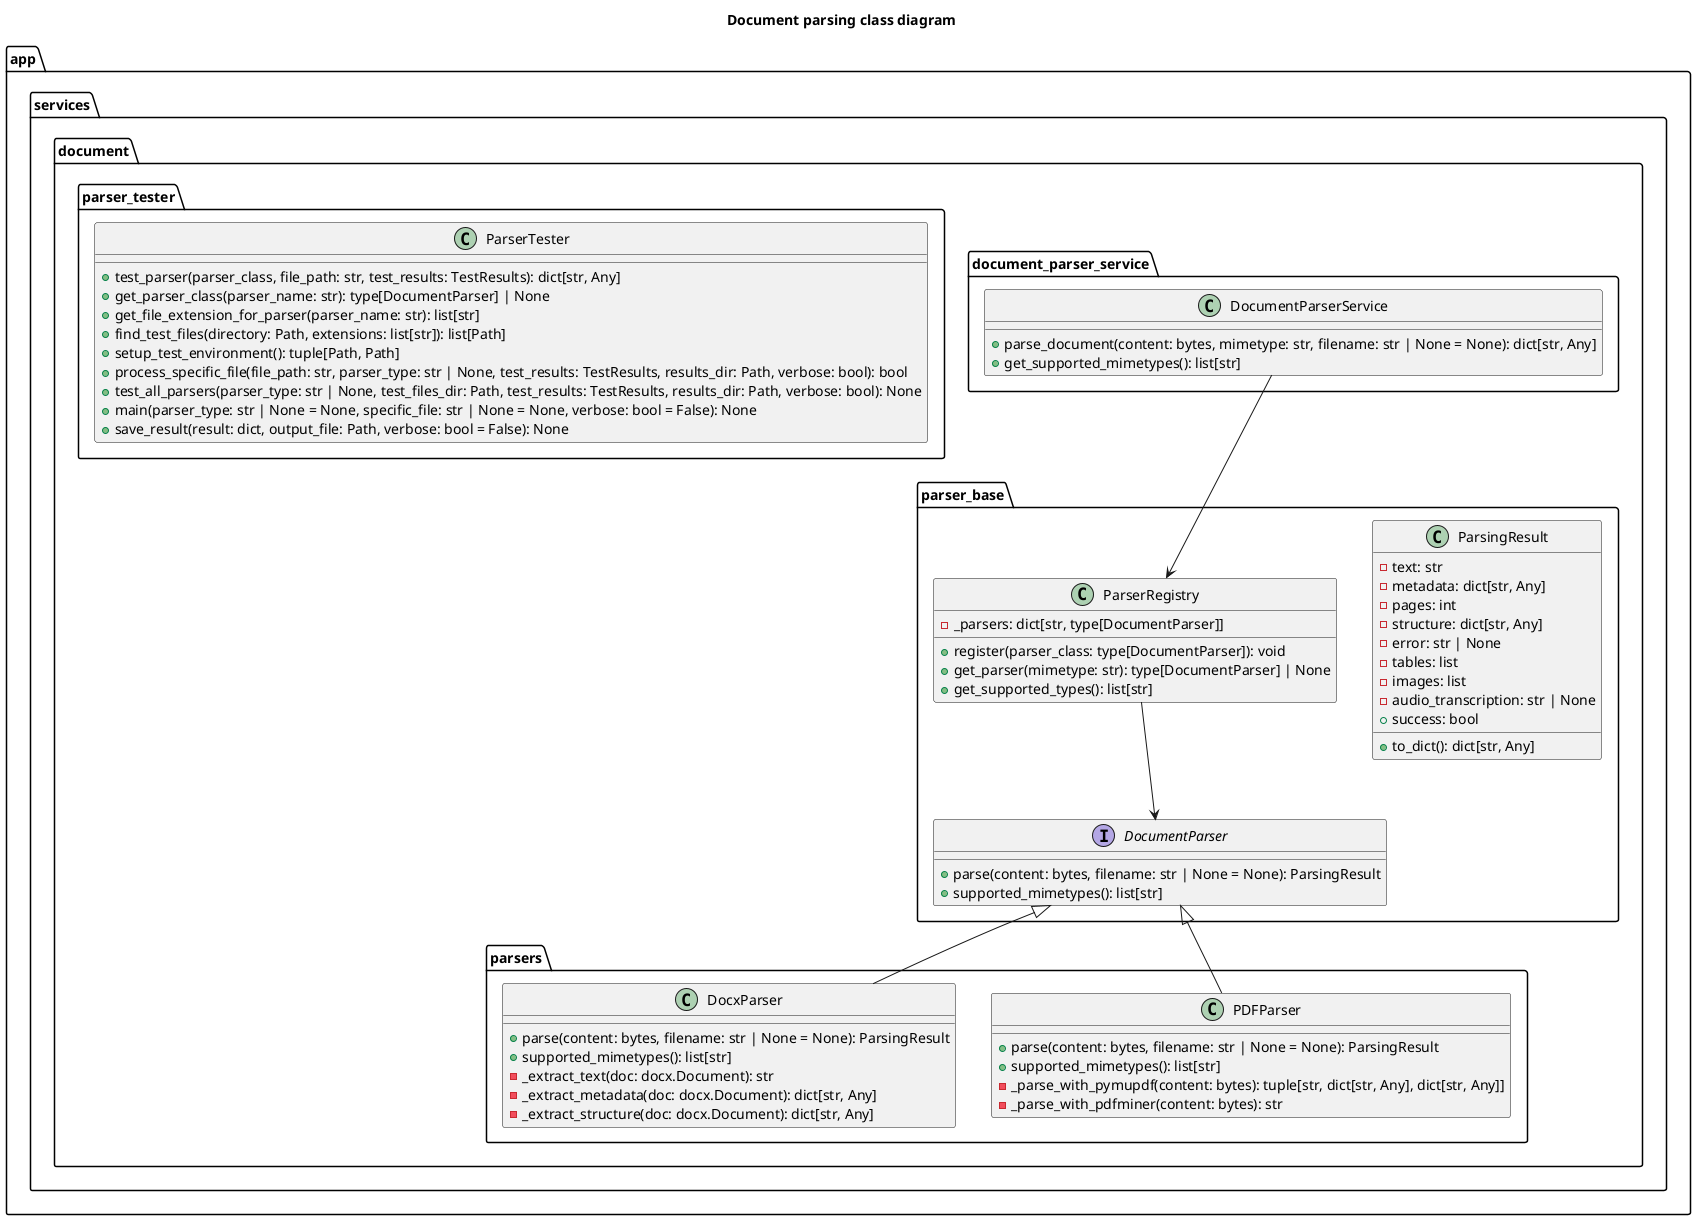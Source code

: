 @startuml DocumentClassDiagram
title Document parsing class diagram
!define DOC_PARSER_SERVICE app.services.document.document_parser_service
!define PARSER_BASE app.services.document.parser_base
!define PARSERS app.services.document.parsers
!define PARSER_TESTER app.services.document.parser_tester

package DOC_PARSER_SERVICE {
    class DocumentParserService {
        +parse_document(content: bytes, mimetype: str, filename: str | None = None): dict[str, Any]
        +get_supported_mimetypes(): list[str]
    }
}

package PARSER_BASE {
    class ParsingResult {
        -text: str
        -metadata: dict[str, Any]
        -pages: int
        -structure: dict[str, Any]
        -error: str | None
        -tables: list
        -images: list
        -audio_transcription: str | None
        +success: bool
        +to_dict(): dict[str, Any]
    }

    interface DocumentParser {
        +parse(content: bytes, filename: str | None = None): ParsingResult
        +supported_mimetypes(): list[str]
    }

    class ParserRegistry {
        -_parsers: dict[str, type[DocumentParser]]
        +register(parser_class: type[DocumentParser]): void
        +get_parser(mimetype: str): type[DocumentParser] | None
        +get_supported_types(): list[str]
    }
}

package PARSERS {
    class PDFParser {
        +parse(content: bytes, filename: str | None = None): ParsingResult
        +supported_mimetypes(): list[str]
        -_parse_with_pymupdf(content: bytes): tuple[str, dict[str, Any], dict[str, Any]]
        -_parse_with_pdfminer(content: bytes): str
    }

    class DocxParser {
        +parse(content: bytes, filename: str | None = None): ParsingResult
        +supported_mimetypes(): list[str]
        -_extract_text(doc: docx.Document): str
        -_extract_metadata(doc: docx.Document): dict[str, Any]
        -_extract_structure(doc: docx.Document): dict[str, Any]
    }
}

package PARSER_TESTER {
    class ParserTester {
        +test_parser(parser_class, file_path: str, test_results: TestResults): dict[str, Any]
        +get_parser_class(parser_name: str): type[DocumentParser] | None
        +get_file_extension_for_parser(parser_name: str): list[str]
        +find_test_files(directory: Path, extensions: list[str]): list[Path]
        +setup_test_environment(): tuple[Path, Path]
        +process_specific_file(file_path: str, parser_type: str | None, test_results: TestResults, results_dir: Path, verbose: bool): bool
        +test_all_parsers(parser_type: str | None, test_files_dir: Path, test_results: TestResults, results_dir: Path, verbose: bool): None
        +main(parser_type: str | None = None, specific_file: str | None = None, verbose: bool = False): None
        +save_result(result: dict, output_file: Path, verbose: bool = False): None
    }
}

DocumentParserService --> ParserRegistry
ParserRegistry --> DocumentParser
DocumentParser <|-- PDFParser
DocumentParser <|-- DocxParser
@enduml